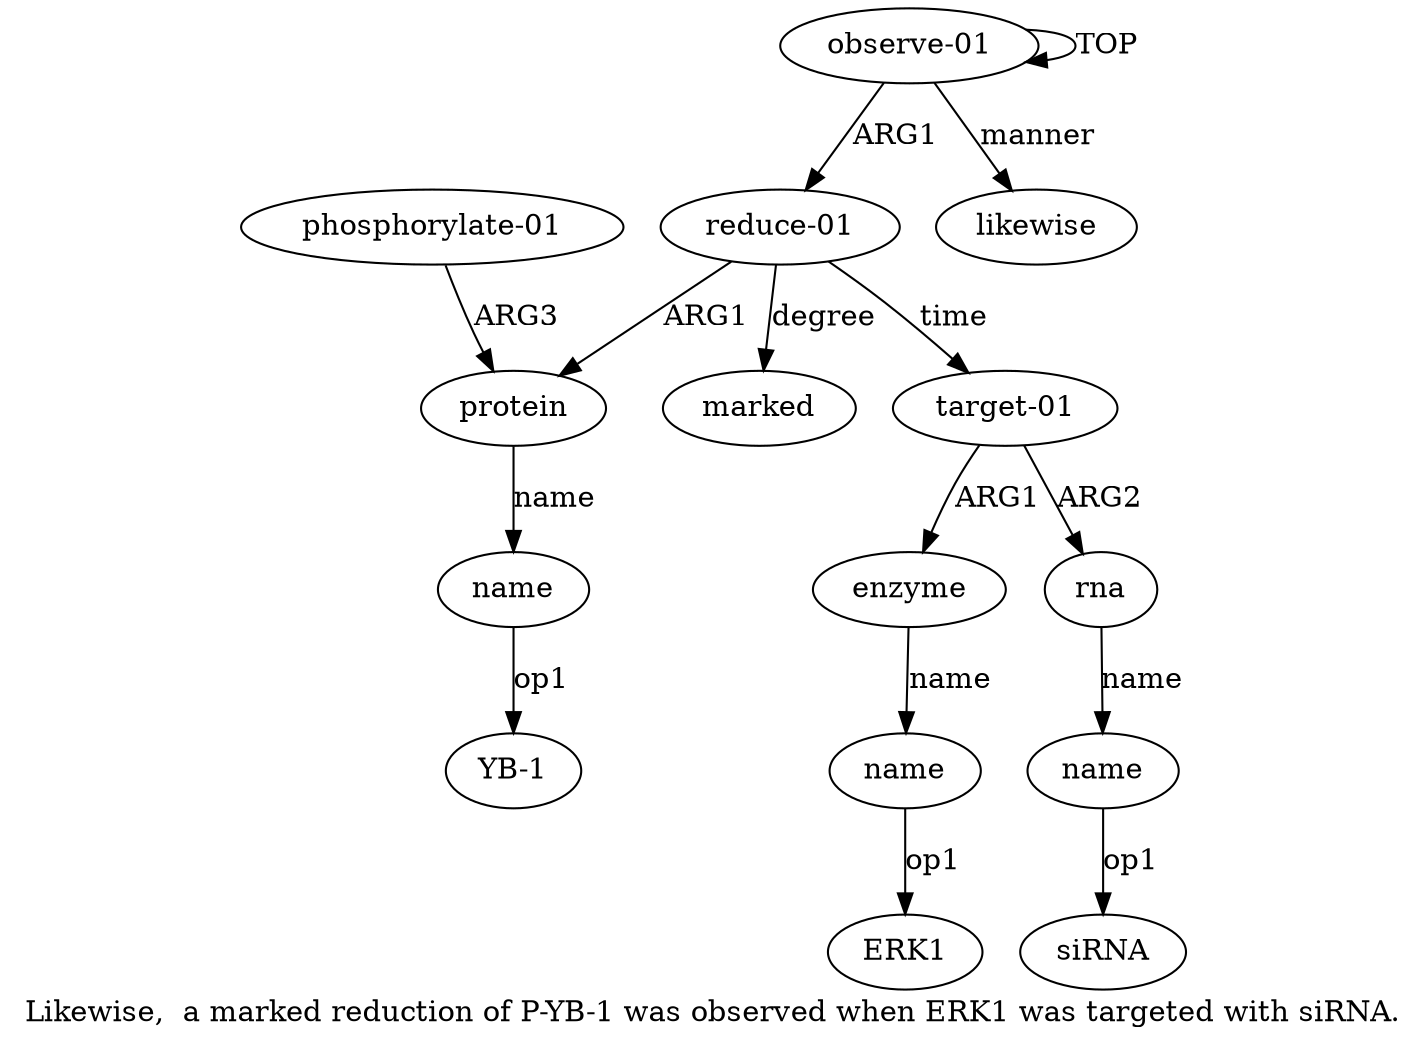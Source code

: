 digraph  {
	graph [label="Likewise,  a marked reduction of P-YB-1 was observed when ERK1 was targeted with siRNA."];
	node [label="\N"];
	"a3 YB-1"	 [color=black,
		gold_ind=-1,
		gold_label="YB-1",
		label="YB-1",
		test_ind=-1,
		test_label="YB-1"];
	a11	 [color=black,
		gold_ind=11,
		gold_label=likewise,
		label=likewise,
		test_ind=11,
		test_label=likewise];
	a10	 [color=black,
		gold_ind=10,
		gold_label=marked,
		label=marked,
		test_ind=10,
		test_label=marked];
	"a7 ERK1"	 [color=black,
		gold_ind=-1,
		gold_label=ERK1,
		label=ERK1,
		test_ind=-1,
		test_label=ERK1];
	a1	 [color=black,
		gold_ind=1,
		gold_label="reduce-01",
		label="reduce-01",
		test_ind=1,
		test_label="reduce-01"];
	a1 -> a10 [key=0,
	color=black,
	gold_label=degree,
	label=degree,
	test_label=degree];
a2 [color=black,
	gold_ind=2,
	gold_label=protein,
	label=protein,
	test_ind=2,
	test_label=protein];
a1 -> a2 [key=0,
color=black,
gold_label=ARG1,
label=ARG1,
test_label=ARG1];
a5 [color=black,
gold_ind=5,
gold_label="target-01",
label="target-01",
test_ind=5,
test_label="target-01"];
a1 -> a5 [key=0,
color=black,
gold_label=time,
label=time,
test_label=time];
a0 [color=black,
gold_ind=0,
gold_label="observe-01",
label="observe-01",
test_ind=0,
test_label="observe-01"];
a0 -> a11 [key=0,
color=black,
gold_label=manner,
label=manner,
test_label=manner];
a0 -> a1 [key=0,
color=black,
gold_label=ARG1,
label=ARG1,
test_label=ARG1];
a0 -> a0 [key=0,
color=black,
gold_label=TOP,
label=TOP,
test_label=TOP];
a3 [color=black,
gold_ind=3,
gold_label=name,
label=name,
test_ind=3,
test_label=name];
a3 -> "a3 YB-1" [key=0,
color=black,
gold_label=op1,
label=op1,
test_label=op1];
a2 -> a3 [key=0,
color=black,
gold_label=name,
label=name,
test_label=name];
a6 [color=black,
gold_ind=6,
gold_label=enzyme,
label=enzyme,
test_ind=6,
test_label=enzyme];
a5 -> a6 [key=0,
color=black,
gold_label=ARG1,
label=ARG1,
test_label=ARG1];
a8 [color=black,
gold_ind=8,
gold_label=rna,
label=rna,
test_ind=8,
test_label=rna];
a5 -> a8 [key=0,
color=black,
gold_label=ARG2,
label=ARG2,
test_label=ARG2];
a4 [color=black,
gold_ind=4,
gold_label="phosphorylate-01",
label="phosphorylate-01",
test_ind=4,
test_label="phosphorylate-01"];
a4 -> a2 [key=0,
color=black,
gold_label=ARG3,
label=ARG3,
test_label=ARG3];
a7 [color=black,
gold_ind=7,
gold_label=name,
label=name,
test_ind=7,
test_label=name];
a7 -> "a7 ERK1" [key=0,
color=black,
gold_label=op1,
label=op1,
test_label=op1];
a6 -> a7 [key=0,
color=black,
gold_label=name,
label=name,
test_label=name];
a9 [color=black,
gold_ind=9,
gold_label=name,
label=name,
test_ind=9,
test_label=name];
"a9 siRNA" [color=black,
gold_ind=-1,
gold_label=siRNA,
label=siRNA,
test_ind=-1,
test_label=siRNA];
a9 -> "a9 siRNA" [key=0,
color=black,
gold_label=op1,
label=op1,
test_label=op1];
a8 -> a9 [key=0,
color=black,
gold_label=name,
label=name,
test_label=name];
}
